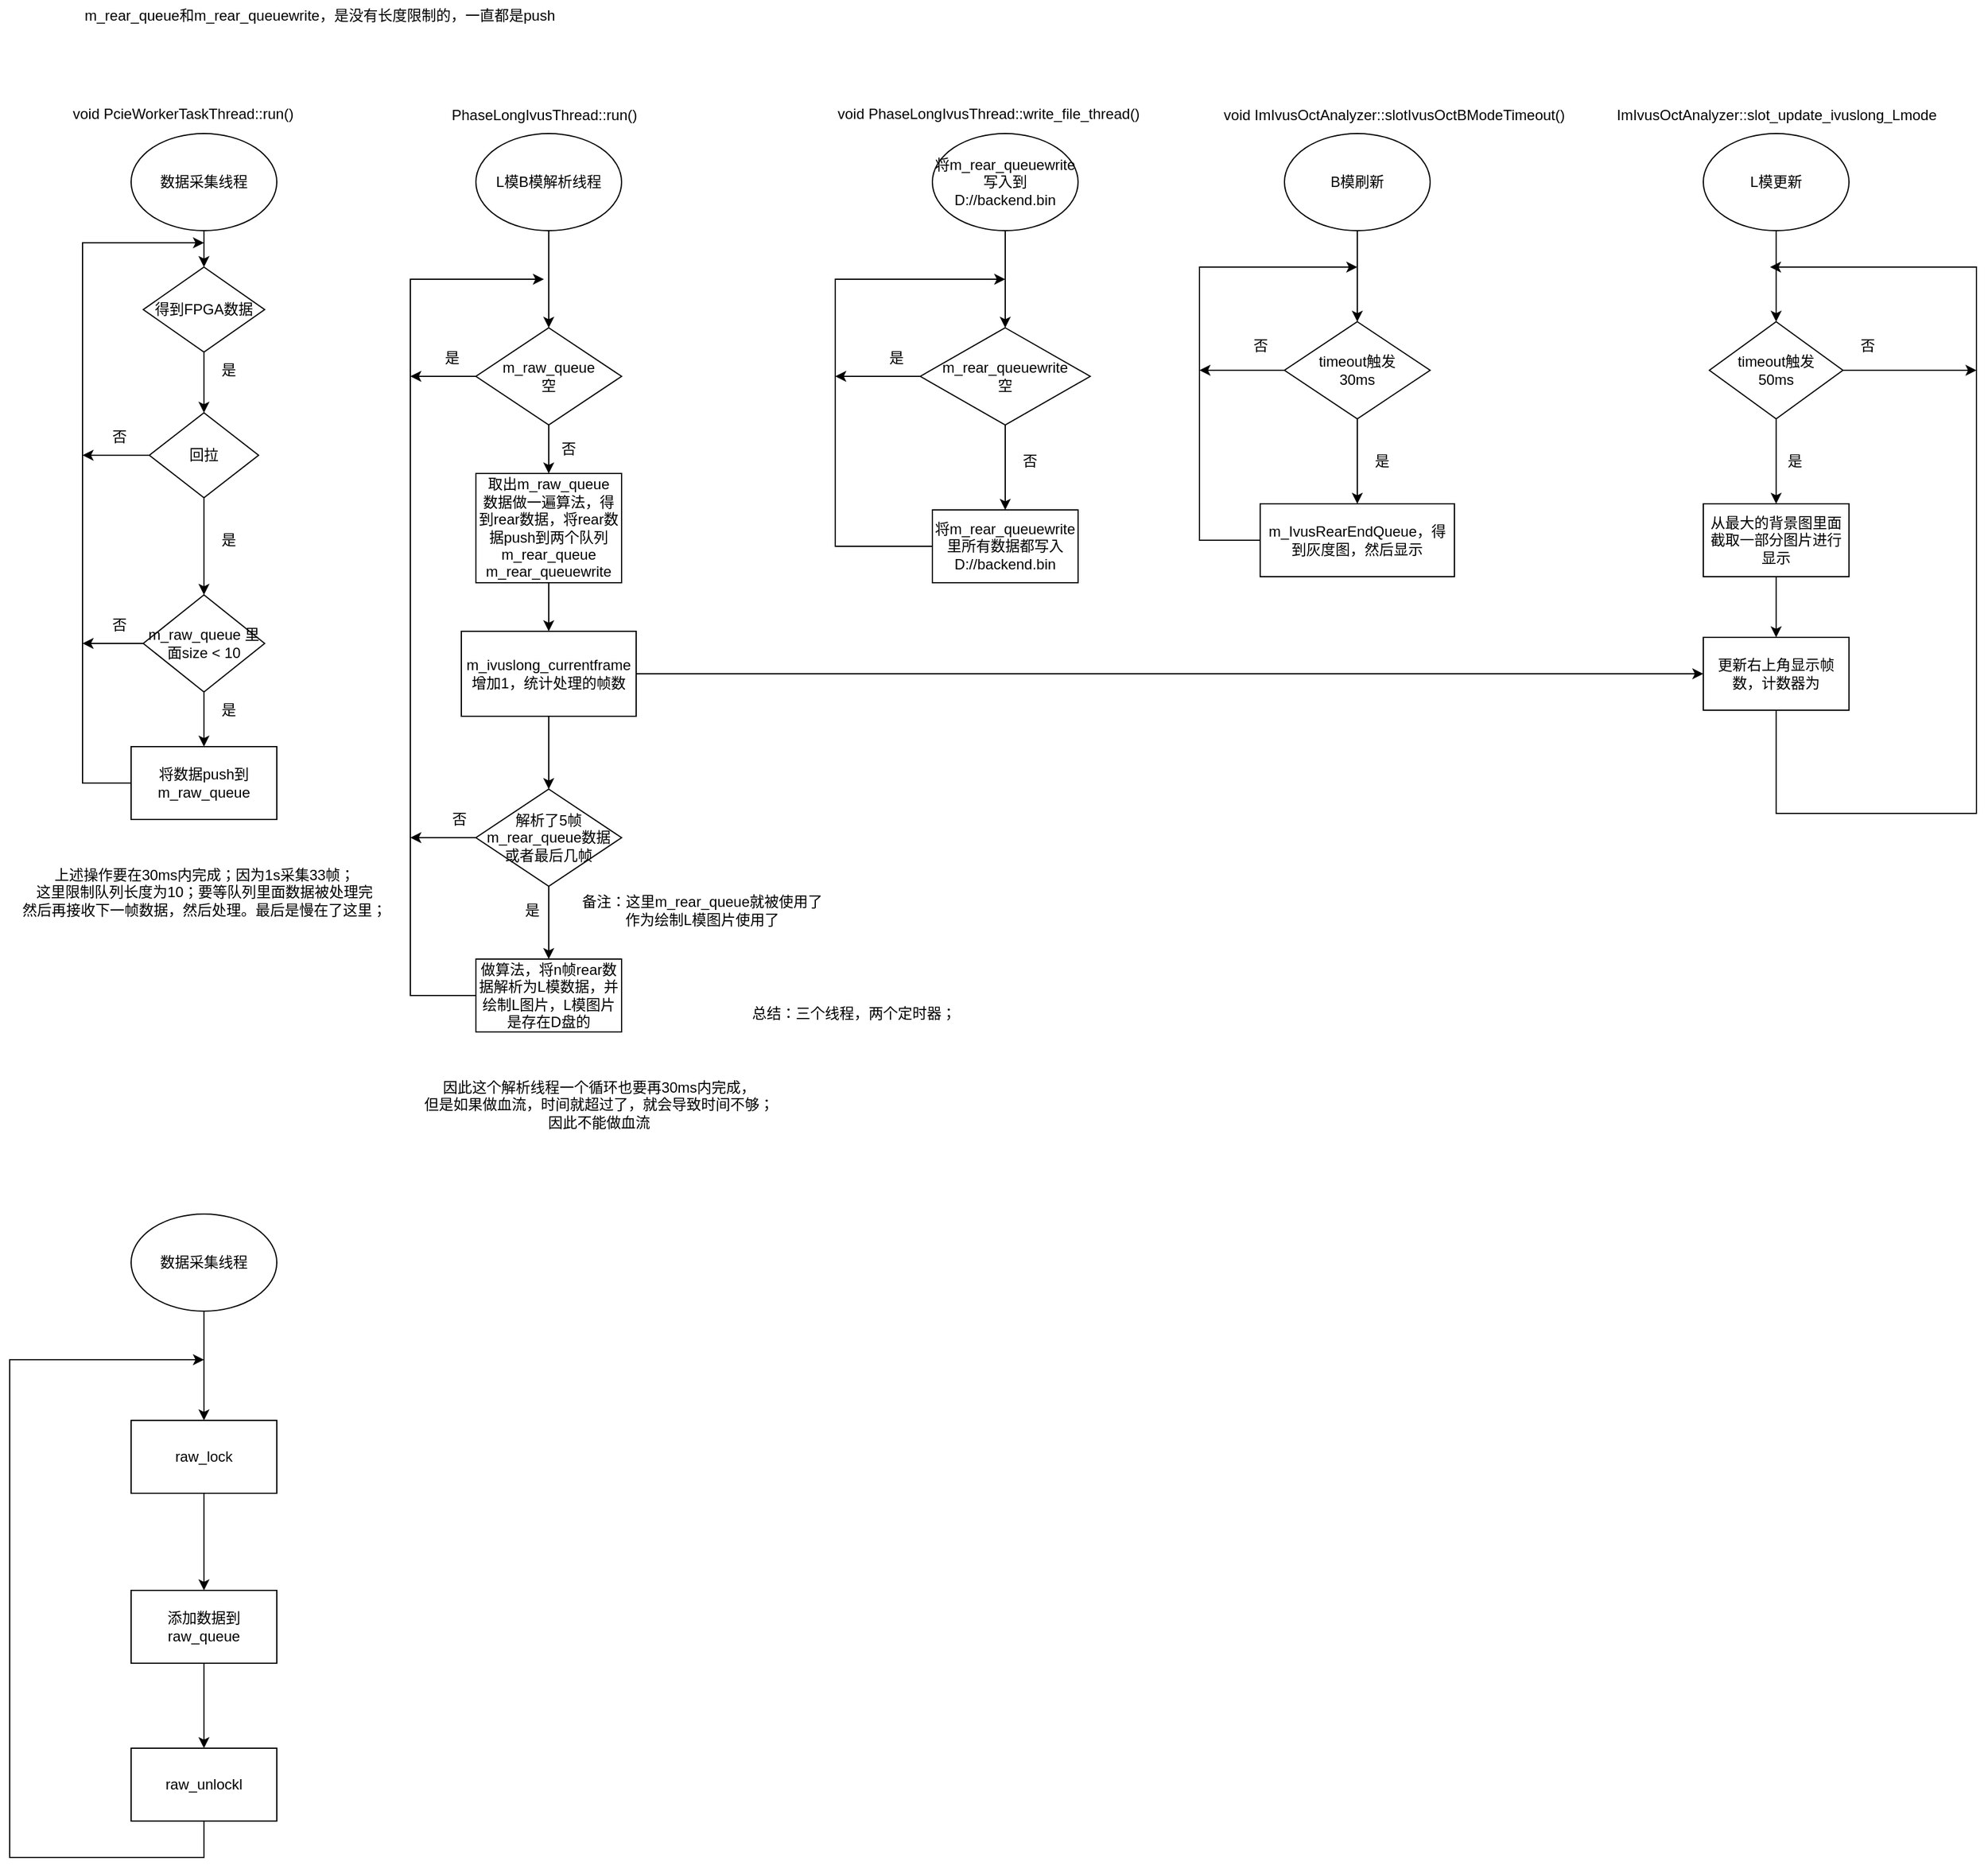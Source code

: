 <mxfile version="20.8.23" type="github">
  <diagram name="第 1 页" id="8jlNIsnWA2ENxNNo2rSE">
    <mxGraphModel dx="1687" dy="833" grid="1" gridSize="10" guides="1" tooltips="1" connect="1" arrows="1" fold="1" page="0" pageScale="1" pageWidth="827" pageHeight="1169" math="0" shadow="0">
      <root>
        <mxCell id="0" />
        <mxCell id="1" parent="0" />
        <mxCell id="tGeUGz7FxUVsNur8womr-3" value="" style="edgeStyle=orthogonalEdgeStyle;rounded=0;orthogonalLoop=1;jettySize=auto;html=1;" parent="1" source="tGeUGz7FxUVsNur8womr-1" edge="1">
          <mxGeometry relative="1" as="geometry">
            <mxPoint x="190" y="220" as="targetPoint" />
          </mxGeometry>
        </mxCell>
        <mxCell id="tGeUGz7FxUVsNur8womr-1" value="数据采集线程" style="ellipse;whiteSpace=wrap;html=1;" parent="1" vertex="1">
          <mxGeometry x="130" y="110" width="120" height="80" as="geometry" />
        </mxCell>
        <mxCell id="tGeUGz7FxUVsNur8womr-8" value="" style="edgeStyle=orthogonalEdgeStyle;rounded=0;orthogonalLoop=1;jettySize=auto;html=1;" parent="1" source="tGeUGz7FxUVsNur8womr-6" edge="1">
          <mxGeometry relative="1" as="geometry">
            <mxPoint x="190" y="340" as="targetPoint" />
          </mxGeometry>
        </mxCell>
        <mxCell id="tGeUGz7FxUVsNur8womr-6" value="得到FPGA数据" style="rhombus;whiteSpace=wrap;html=1;" parent="1" vertex="1">
          <mxGeometry x="140" y="220" width="100" height="70" as="geometry" />
        </mxCell>
        <mxCell id="tGeUGz7FxUVsNur8womr-18" value="" style="edgeStyle=orthogonalEdgeStyle;rounded=0;orthogonalLoop=1;jettySize=auto;html=1;" parent="1" source="tGeUGz7FxUVsNur8womr-9" edge="1">
          <mxGeometry relative="1" as="geometry">
            <mxPoint x="190" y="490.0" as="targetPoint" />
          </mxGeometry>
        </mxCell>
        <mxCell id="tGeUGz7FxUVsNur8womr-30" style="edgeStyle=orthogonalEdgeStyle;rounded=0;orthogonalLoop=1;jettySize=auto;html=1;" parent="1" source="tGeUGz7FxUVsNur8womr-9" edge="1">
          <mxGeometry relative="1" as="geometry">
            <mxPoint x="90" y="375" as="targetPoint" />
          </mxGeometry>
        </mxCell>
        <mxCell id="tGeUGz7FxUVsNur8womr-9" value="回拉" style="rhombus;whiteSpace=wrap;html=1;" parent="1" vertex="1">
          <mxGeometry x="145" y="340" width="90" height="70" as="geometry" />
        </mxCell>
        <mxCell id="tGeUGz7FxUVsNur8womr-12" value="是" style="text;html=1;align=center;verticalAlign=middle;resizable=0;points=[];autosize=1;strokeColor=none;fillColor=none;" parent="1" vertex="1">
          <mxGeometry x="190" y="430" width="40" height="30" as="geometry" />
        </mxCell>
        <mxCell id="tGeUGz7FxUVsNur8womr-13" value="是" style="text;html=1;align=center;verticalAlign=middle;resizable=0;points=[];autosize=1;strokeColor=none;fillColor=none;" parent="1" vertex="1">
          <mxGeometry x="190" y="290" width="40" height="30" as="geometry" />
        </mxCell>
        <mxCell id="tGeUGz7FxUVsNur8womr-29" style="edgeStyle=orthogonalEdgeStyle;rounded=0;orthogonalLoop=1;jettySize=auto;html=1;" parent="1" source="tGeUGz7FxUVsNur8womr-24" edge="1">
          <mxGeometry relative="1" as="geometry">
            <mxPoint x="190" y="200" as="targetPoint" />
            <Array as="points">
              <mxPoint x="90" y="645" />
              <mxPoint x="90" y="200" />
            </Array>
          </mxGeometry>
        </mxCell>
        <mxCell id="tGeUGz7FxUVsNur8womr-24" value="将数据push到m_raw_queue" style="rounded=0;whiteSpace=wrap;html=1;" parent="1" vertex="1">
          <mxGeometry x="130" y="615" width="120" height="60" as="geometry" />
        </mxCell>
        <mxCell id="tGeUGz7FxUVsNur8womr-28" style="edgeStyle=orthogonalEdgeStyle;rounded=0;orthogonalLoop=1;jettySize=auto;html=1;entryX=0.5;entryY=0;entryDx=0;entryDy=0;" parent="1" source="tGeUGz7FxUVsNur8womr-27" target="tGeUGz7FxUVsNur8womr-24" edge="1">
          <mxGeometry relative="1" as="geometry" />
        </mxCell>
        <mxCell id="tGeUGz7FxUVsNur8womr-31" style="edgeStyle=orthogonalEdgeStyle;rounded=0;orthogonalLoop=1;jettySize=auto;html=1;" parent="1" source="tGeUGz7FxUVsNur8womr-27" edge="1">
          <mxGeometry relative="1" as="geometry">
            <mxPoint x="90" y="530" as="targetPoint" />
          </mxGeometry>
        </mxCell>
        <mxCell id="tGeUGz7FxUVsNur8womr-27" value="m_raw_queue 里面size &amp;lt; 10" style="rhombus;whiteSpace=wrap;html=1;" parent="1" vertex="1">
          <mxGeometry x="140" y="490" width="100" height="80" as="geometry" />
        </mxCell>
        <mxCell id="tGeUGz7FxUVsNur8womr-32" value="否" style="text;html=1;align=center;verticalAlign=middle;resizable=0;points=[];autosize=1;strokeColor=none;fillColor=none;" parent="1" vertex="1">
          <mxGeometry x="100" y="345" width="40" height="30" as="geometry" />
        </mxCell>
        <mxCell id="tGeUGz7FxUVsNur8womr-33" value="否" style="text;html=1;align=center;verticalAlign=middle;resizable=0;points=[];autosize=1;strokeColor=none;fillColor=none;" parent="1" vertex="1">
          <mxGeometry x="100" y="500" width="40" height="30" as="geometry" />
        </mxCell>
        <mxCell id="tGeUGz7FxUVsNur8womr-34" value="是" style="text;html=1;align=center;verticalAlign=middle;resizable=0;points=[];autosize=1;strokeColor=none;fillColor=none;" parent="1" vertex="1">
          <mxGeometry x="190" y="570" width="40" height="30" as="geometry" />
        </mxCell>
        <mxCell id="tGeUGz7FxUVsNur8womr-35" value="void PcieWorkerTaskThread::run()" style="text;whiteSpace=wrap;html=1;" parent="1" vertex="1">
          <mxGeometry x="80" y="80" width="220" height="40" as="geometry" />
        </mxCell>
        <mxCell id="tGeUGz7FxUVsNur8womr-36" value="PhaseLongIvusThread::run()" style="text;html=1;align=center;verticalAlign=middle;resizable=0;points=[];autosize=1;strokeColor=none;fillColor=none;" parent="1" vertex="1">
          <mxGeometry x="380" y="80" width="180" height="30" as="geometry" />
        </mxCell>
        <mxCell id="tGeUGz7FxUVsNur8womr-40" value="" style="edgeStyle=orthogonalEdgeStyle;rounded=0;orthogonalLoop=1;jettySize=auto;html=1;" parent="1" source="tGeUGz7FxUVsNur8womr-37" target="tGeUGz7FxUVsNur8womr-39" edge="1">
          <mxGeometry relative="1" as="geometry" />
        </mxCell>
        <mxCell id="tGeUGz7FxUVsNur8womr-37" value="L模B模解析线程" style="ellipse;whiteSpace=wrap;html=1;" parent="1" vertex="1">
          <mxGeometry x="414" y="110" width="120" height="80" as="geometry" />
        </mxCell>
        <mxCell id="tGeUGz7FxUVsNur8womr-42" value="" style="edgeStyle=orthogonalEdgeStyle;rounded=0;orthogonalLoop=1;jettySize=auto;html=1;" parent="1" source="tGeUGz7FxUVsNur8womr-39" target="tGeUGz7FxUVsNur8womr-41" edge="1">
          <mxGeometry relative="1" as="geometry" />
        </mxCell>
        <mxCell id="tGeUGz7FxUVsNur8womr-50" style="edgeStyle=orthogonalEdgeStyle;rounded=0;orthogonalLoop=1;jettySize=auto;html=1;exitX=0;exitY=0.5;exitDx=0;exitDy=0;" parent="1" source="tGeUGz7FxUVsNur8womr-48" edge="1">
          <mxGeometry relative="1" as="geometry">
            <mxPoint x="470" y="230" as="targetPoint" />
            <mxPoint x="360" y="760" as="sourcePoint" />
            <Array as="points">
              <mxPoint x="360" y="820" />
              <mxPoint x="360" y="230" />
            </Array>
          </mxGeometry>
        </mxCell>
        <mxCell id="tGeUGz7FxUVsNur8womr-53" style="edgeStyle=orthogonalEdgeStyle;rounded=0;orthogonalLoop=1;jettySize=auto;html=1;" parent="1" source="tGeUGz7FxUVsNur8womr-39" edge="1">
          <mxGeometry relative="1" as="geometry">
            <mxPoint x="360" y="310" as="targetPoint" />
          </mxGeometry>
        </mxCell>
        <mxCell id="tGeUGz7FxUVsNur8womr-39" value="m_raw_queue&lt;br&gt;空" style="rhombus;whiteSpace=wrap;html=1;" parent="1" vertex="1">
          <mxGeometry x="414" y="270" width="120" height="80" as="geometry" />
        </mxCell>
        <mxCell id="pzW2GILvTxbZ9ikMvrB7-5" value="" style="edgeStyle=orthogonalEdgeStyle;rounded=0;orthogonalLoop=1;jettySize=auto;html=1;" parent="1" source="tGeUGz7FxUVsNur8womr-41" target="pzW2GILvTxbZ9ikMvrB7-4" edge="1">
          <mxGeometry relative="1" as="geometry" />
        </mxCell>
        <mxCell id="tGeUGz7FxUVsNur8womr-41" value="取出m_raw_queue&lt;br&gt;数据做一遍算法，得到rear数据，将rear数据push到两个队列&lt;br&gt;m_rear_queue&lt;br style=&quot;border-color: var(--border-color);&quot;&gt;m_rear_queuewrite" style="whiteSpace=wrap;html=1;" parent="1" vertex="1">
          <mxGeometry x="414" y="390" width="120" height="90" as="geometry" />
        </mxCell>
        <mxCell id="tGeUGz7FxUVsNur8womr-49" value="" style="edgeStyle=orthogonalEdgeStyle;rounded=0;orthogonalLoop=1;jettySize=auto;html=1;" parent="1" source="tGeUGz7FxUVsNur8womr-46" target="tGeUGz7FxUVsNur8womr-48" edge="1">
          <mxGeometry relative="1" as="geometry" />
        </mxCell>
        <mxCell id="pzW2GILvTxbZ9ikMvrB7-7" style="edgeStyle=orthogonalEdgeStyle;rounded=0;orthogonalLoop=1;jettySize=auto;html=1;" parent="1" source="tGeUGz7FxUVsNur8womr-46" edge="1">
          <mxGeometry relative="1" as="geometry">
            <mxPoint x="360" y="690" as="targetPoint" />
          </mxGeometry>
        </mxCell>
        <mxCell id="tGeUGz7FxUVsNur8womr-46" value="解析了5帧m_rear_queue数据&lt;br&gt;或者最后几帧" style="rhombus;whiteSpace=wrap;html=1;" parent="1" vertex="1">
          <mxGeometry x="414" y="650" width="120" height="80" as="geometry" />
        </mxCell>
        <mxCell id="tGeUGz7FxUVsNur8womr-48" value="做算法，将n帧rear数据解析为L模数据，并绘制L图片，L模图片是存在D盘的" style="whiteSpace=wrap;html=1;" parent="1" vertex="1">
          <mxGeometry x="414" y="790" width="120" height="60" as="geometry" />
        </mxCell>
        <mxCell id="tGeUGz7FxUVsNur8womr-54" value="否" style="text;html=1;align=center;verticalAlign=middle;resizable=0;points=[];autosize=1;strokeColor=none;fillColor=none;" parent="1" vertex="1">
          <mxGeometry x="470" y="355" width="40" height="30" as="geometry" />
        </mxCell>
        <mxCell id="tGeUGz7FxUVsNur8womr-55" value="是" style="text;html=1;align=center;verticalAlign=middle;resizable=0;points=[];autosize=1;strokeColor=none;fillColor=none;" parent="1" vertex="1">
          <mxGeometry x="374" y="280" width="40" height="30" as="geometry" />
        </mxCell>
        <mxCell id="tGeUGz7FxUVsNur8womr-56" value="否" style="text;html=1;align=center;verticalAlign=middle;resizable=0;points=[];autosize=1;strokeColor=none;fillColor=none;" parent="1" vertex="1">
          <mxGeometry x="380" y="660" width="40" height="30" as="geometry" />
        </mxCell>
        <mxCell id="tGeUGz7FxUVsNur8womr-57" value="是" style="text;html=1;align=center;verticalAlign=middle;resizable=0;points=[];autosize=1;strokeColor=none;fillColor=none;" parent="1" vertex="1">
          <mxGeometry x="440" y="735" width="40" height="30" as="geometry" />
        </mxCell>
        <mxCell id="tGeUGz7FxUVsNur8womr-58" value="备注：这里m_rear_queue就被使用了&lt;br&gt;作为绘制L模图片使用了" style="text;html=1;align=center;verticalAlign=middle;resizable=0;points=[];autosize=1;strokeColor=none;fillColor=none;" parent="1" vertex="1">
          <mxGeometry x="490" y="730" width="220" height="40" as="geometry" />
        </mxCell>
        <mxCell id="tGeUGz7FxUVsNur8womr-59" value="void PhaseLongIvusThread::write_file_thread()" style="text;whiteSpace=wrap;html=1;" parent="1" vertex="1">
          <mxGeometry x="710" y="80" width="280" height="30" as="geometry" />
        </mxCell>
        <mxCell id="tGeUGz7FxUVsNur8womr-62" value="" style="edgeStyle=orthogonalEdgeStyle;rounded=0;orthogonalLoop=1;jettySize=auto;html=1;" parent="1" source="tGeUGz7FxUVsNur8womr-60" target="tGeUGz7FxUVsNur8womr-61" edge="1">
          <mxGeometry relative="1" as="geometry" />
        </mxCell>
        <mxCell id="tGeUGz7FxUVsNur8womr-60" value="将m_rear_queuewrite&lt;br&gt;写入到D://backend.bin" style="ellipse;whiteSpace=wrap;html=1;" parent="1" vertex="1">
          <mxGeometry x="790" y="110" width="120" height="80" as="geometry" />
        </mxCell>
        <mxCell id="tGeUGz7FxUVsNur8womr-64" value="" style="edgeStyle=orthogonalEdgeStyle;rounded=0;orthogonalLoop=1;jettySize=auto;html=1;" parent="1" source="tGeUGz7FxUVsNur8womr-61" target="tGeUGz7FxUVsNur8womr-63" edge="1">
          <mxGeometry relative="1" as="geometry" />
        </mxCell>
        <mxCell id="tGeUGz7FxUVsNur8womr-66" style="edgeStyle=orthogonalEdgeStyle;rounded=0;orthogonalLoop=1;jettySize=auto;html=1;" parent="1" source="tGeUGz7FxUVsNur8womr-61" edge="1">
          <mxGeometry relative="1" as="geometry">
            <mxPoint x="710" y="310" as="targetPoint" />
          </mxGeometry>
        </mxCell>
        <mxCell id="tGeUGz7FxUVsNur8womr-61" value="m_rear_queuewrite&lt;br&gt;空" style="rhombus;whiteSpace=wrap;html=1;" parent="1" vertex="1">
          <mxGeometry x="780" y="270" width="140" height="80" as="geometry" />
        </mxCell>
        <mxCell id="tGeUGz7FxUVsNur8womr-65" style="edgeStyle=orthogonalEdgeStyle;rounded=0;orthogonalLoop=1;jettySize=auto;html=1;" parent="1" source="tGeUGz7FxUVsNur8womr-63" edge="1">
          <mxGeometry relative="1" as="geometry">
            <mxPoint x="850" y="230" as="targetPoint" />
            <Array as="points">
              <mxPoint x="710" y="450" />
              <mxPoint x="710" y="230" />
            </Array>
          </mxGeometry>
        </mxCell>
        <mxCell id="tGeUGz7FxUVsNur8womr-63" value="将m_rear_queuewrite&lt;br&gt;里所有数据都写入&lt;br&gt;D://backend.bin" style="whiteSpace=wrap;html=1;" parent="1" vertex="1">
          <mxGeometry x="790" y="420" width="120" height="60" as="geometry" />
        </mxCell>
        <mxCell id="tGeUGz7FxUVsNur8womr-67" value="是" style="text;html=1;align=center;verticalAlign=middle;resizable=0;points=[];autosize=1;strokeColor=none;fillColor=none;" parent="1" vertex="1">
          <mxGeometry x="740" y="280" width="40" height="30" as="geometry" />
        </mxCell>
        <mxCell id="tGeUGz7FxUVsNur8womr-68" value="否" style="text;html=1;align=center;verticalAlign=middle;resizable=0;points=[];autosize=1;strokeColor=none;fillColor=none;" parent="1" vertex="1">
          <mxGeometry x="850" y="365" width="40" height="30" as="geometry" />
        </mxCell>
        <mxCell id="tGeUGz7FxUVsNur8womr-69" value="m_rear_queue和&lt;span style=&quot;&quot;&gt;m_rear_queuewrite，是没有长度限制的，一直都是push&lt;br&gt;&lt;br&gt;&lt;/span&gt;" style="text;html=1;align=center;verticalAlign=middle;resizable=0;points=[];autosize=1;strokeColor=none;fillColor=none;" parent="1" vertex="1">
          <mxGeometry x="80" width="410" height="40" as="geometry" />
        </mxCell>
        <mxCell id="tGeUGz7FxUVsNur8womr-78" value="" style="edgeStyle=orthogonalEdgeStyle;rounded=0;orthogonalLoop=1;jettySize=auto;html=1;" parent="1" source="tGeUGz7FxUVsNur8womr-70" target="tGeUGz7FxUVsNur8womr-77" edge="1">
          <mxGeometry relative="1" as="geometry" />
        </mxCell>
        <mxCell id="tGeUGz7FxUVsNur8womr-70" value="B模刷新" style="ellipse;whiteSpace=wrap;html=1;" parent="1" vertex="1">
          <mxGeometry x="1080" y="110" width="120" height="80" as="geometry" />
        </mxCell>
        <mxCell id="tGeUGz7FxUVsNur8womr-73" value="void ImIvusOctAnalyzer::slotIvusOctBModeTimeout()" style="text;html=1;align=center;verticalAlign=middle;resizable=0;points=[];autosize=1;strokeColor=none;fillColor=none;" parent="1" vertex="1">
          <mxGeometry x="1020" y="80" width="300" height="30" as="geometry" />
        </mxCell>
        <mxCell id="tGeUGz7FxUVsNur8womr-80" style="edgeStyle=orthogonalEdgeStyle;rounded=0;orthogonalLoop=1;jettySize=auto;html=1;" parent="1" source="tGeUGz7FxUVsNur8womr-74" edge="1">
          <mxGeometry relative="1" as="geometry">
            <mxPoint x="1140" y="220" as="targetPoint" />
            <Array as="points">
              <mxPoint x="1010" y="445" />
              <mxPoint x="1010" y="220" />
            </Array>
          </mxGeometry>
        </mxCell>
        <mxCell id="tGeUGz7FxUVsNur8womr-74" value="m_IvusRearEndQueue，得到灰度图，然后显示" style="whiteSpace=wrap;html=1;" parent="1" vertex="1">
          <mxGeometry x="1060" y="415" width="160" height="60" as="geometry" />
        </mxCell>
        <mxCell id="tGeUGz7FxUVsNur8womr-79" style="edgeStyle=orthogonalEdgeStyle;rounded=0;orthogonalLoop=1;jettySize=auto;html=1;entryX=0.5;entryY=0;entryDx=0;entryDy=0;" parent="1" source="tGeUGz7FxUVsNur8womr-77" target="tGeUGz7FxUVsNur8womr-74" edge="1">
          <mxGeometry relative="1" as="geometry" />
        </mxCell>
        <mxCell id="tGeUGz7FxUVsNur8womr-81" style="edgeStyle=orthogonalEdgeStyle;rounded=0;orthogonalLoop=1;jettySize=auto;html=1;exitX=0;exitY=0.5;exitDx=0;exitDy=0;" parent="1" source="tGeUGz7FxUVsNur8womr-77" edge="1">
          <mxGeometry relative="1" as="geometry">
            <mxPoint x="1010" y="305" as="targetPoint" />
          </mxGeometry>
        </mxCell>
        <mxCell id="tGeUGz7FxUVsNur8womr-77" value="timeout触发&lt;br&gt;30ms" style="rhombus;whiteSpace=wrap;html=1;" parent="1" vertex="1">
          <mxGeometry x="1080" y="265" width="120" height="80" as="geometry" />
        </mxCell>
        <mxCell id="tGeUGz7FxUVsNur8womr-82" value="是" style="text;html=1;align=center;verticalAlign=middle;resizable=0;points=[];autosize=1;strokeColor=none;fillColor=none;" parent="1" vertex="1">
          <mxGeometry x="1140" y="365" width="40" height="30" as="geometry" />
        </mxCell>
        <mxCell id="tGeUGz7FxUVsNur8womr-83" value="否" style="text;html=1;align=center;verticalAlign=middle;resizable=0;points=[];autosize=1;strokeColor=none;fillColor=none;" parent="1" vertex="1">
          <mxGeometry x="1040" y="270" width="40" height="30" as="geometry" />
        </mxCell>
        <mxCell id="tGeUGz7FxUVsNur8womr-90" value="" style="edgeStyle=orthogonalEdgeStyle;rounded=0;orthogonalLoop=1;jettySize=auto;html=1;" parent="1" source="tGeUGz7FxUVsNur8womr-84" target="tGeUGz7FxUVsNur8womr-89" edge="1">
          <mxGeometry relative="1" as="geometry" />
        </mxCell>
        <mxCell id="tGeUGz7FxUVsNur8womr-84" value="L模更新" style="ellipse;whiteSpace=wrap;html=1;" parent="1" vertex="1">
          <mxGeometry x="1425" y="110" width="120" height="80" as="geometry" />
        </mxCell>
        <mxCell id="tGeUGz7FxUVsNur8womr-85" value="ImIvusOctAnalyzer::slot_update_ivuslong_Lmode" style="text;html=1;align=center;verticalAlign=middle;resizable=0;points=[];autosize=1;strokeColor=none;fillColor=none;" parent="1" vertex="1">
          <mxGeometry x="1340" y="80" width="290" height="30" as="geometry" />
        </mxCell>
        <mxCell id="tGeUGz7FxUVsNur8womr-92" value="" style="edgeStyle=orthogonalEdgeStyle;rounded=0;orthogonalLoop=1;jettySize=auto;html=1;" parent="1" source="tGeUGz7FxUVsNur8womr-89" target="tGeUGz7FxUVsNur8womr-91" edge="1">
          <mxGeometry relative="1" as="geometry" />
        </mxCell>
        <mxCell id="pzW2GILvTxbZ9ikMvrB7-9" style="edgeStyle=orthogonalEdgeStyle;rounded=0;orthogonalLoop=1;jettySize=auto;html=1;" parent="1" source="tGeUGz7FxUVsNur8womr-89" edge="1">
          <mxGeometry relative="1" as="geometry">
            <mxPoint x="1650" y="305" as="targetPoint" />
          </mxGeometry>
        </mxCell>
        <mxCell id="tGeUGz7FxUVsNur8womr-89" value="timeout触发&lt;br&gt;50ms" style="rhombus;whiteSpace=wrap;html=1;" parent="1" vertex="1">
          <mxGeometry x="1430" y="265" width="110" height="80" as="geometry" />
        </mxCell>
        <mxCell id="tGeUGz7FxUVsNur8womr-93" style="edgeStyle=orthogonalEdgeStyle;rounded=0;orthogonalLoop=1;jettySize=auto;html=1;exitX=0.5;exitY=1;exitDx=0;exitDy=0;" parent="1" source="pzW2GILvTxbZ9ikMvrB7-1" edge="1">
          <mxGeometry relative="1" as="geometry">
            <mxPoint x="1480" y="220" as="targetPoint" />
            <Array as="points">
              <mxPoint x="1485" y="670" />
              <mxPoint x="1650" y="670" />
              <mxPoint x="1650" y="220" />
            </Array>
          </mxGeometry>
        </mxCell>
        <mxCell id="pzW2GILvTxbZ9ikMvrB7-2" value="" style="edgeStyle=orthogonalEdgeStyle;rounded=0;orthogonalLoop=1;jettySize=auto;html=1;" parent="1" source="tGeUGz7FxUVsNur8womr-91" target="pzW2GILvTxbZ9ikMvrB7-1" edge="1">
          <mxGeometry relative="1" as="geometry" />
        </mxCell>
        <mxCell id="tGeUGz7FxUVsNur8womr-91" value="从最大的背景图里面截取一部分图片进行显示" style="whiteSpace=wrap;html=1;" parent="1" vertex="1">
          <mxGeometry x="1425" y="415" width="120" height="60" as="geometry" />
        </mxCell>
        <mxCell id="tGeUGz7FxUVsNur8womr-95" value="否" style="text;html=1;align=center;verticalAlign=middle;resizable=0;points=[];autosize=1;strokeColor=none;fillColor=none;" parent="1" vertex="1">
          <mxGeometry x="1540" y="270" width="40" height="30" as="geometry" />
        </mxCell>
        <mxCell id="tGeUGz7FxUVsNur8womr-96" value="是" style="text;html=1;align=center;verticalAlign=middle;resizable=0;points=[];autosize=1;strokeColor=none;fillColor=none;" parent="1" vertex="1">
          <mxGeometry x="1480" y="365" width="40" height="30" as="geometry" />
        </mxCell>
        <mxCell id="tGeUGz7FxUVsNur8womr-97" value="总结：三个线程，两个定时器；" style="text;html=1;align=center;verticalAlign=middle;resizable=0;points=[];autosize=1;strokeColor=none;fillColor=none;" parent="1" vertex="1">
          <mxGeometry x="630" y="820" width="190" height="30" as="geometry" />
        </mxCell>
        <mxCell id="pzW2GILvTxbZ9ikMvrB7-1" value="更新右上角显示帧数，计数器为" style="whiteSpace=wrap;html=1;" parent="1" vertex="1">
          <mxGeometry x="1425" y="525" width="120" height="60" as="geometry" />
        </mxCell>
        <mxCell id="pzW2GILvTxbZ9ikMvrB7-6" style="edgeStyle=orthogonalEdgeStyle;rounded=0;orthogonalLoop=1;jettySize=auto;html=1;entryX=0.5;entryY=0;entryDx=0;entryDy=0;" parent="1" source="pzW2GILvTxbZ9ikMvrB7-4" target="tGeUGz7FxUVsNur8womr-46" edge="1">
          <mxGeometry relative="1" as="geometry" />
        </mxCell>
        <mxCell id="pzW2GILvTxbZ9ikMvrB7-8" style="edgeStyle=orthogonalEdgeStyle;rounded=0;orthogonalLoop=1;jettySize=auto;html=1;entryX=0;entryY=0.5;entryDx=0;entryDy=0;" parent="1" source="pzW2GILvTxbZ9ikMvrB7-4" target="pzW2GILvTxbZ9ikMvrB7-1" edge="1">
          <mxGeometry relative="1" as="geometry" />
        </mxCell>
        <mxCell id="pzW2GILvTxbZ9ikMvrB7-4" value="m_ivuslong_currentframe&lt;br&gt;增加1，统计处理的帧数" style="whiteSpace=wrap;html=1;" parent="1" vertex="1">
          <mxGeometry x="402" y="520" width="144" height="70" as="geometry" />
        </mxCell>
        <mxCell id="2DpM_3jne9sqFfvzke5W-2" value="上述操作要在30ms内完成；因为1s采集33帧；&lt;br&gt;这里限制队列长度为10；要等队列里面数据被处理完&lt;br&gt;然后再接收下一帧数据，然后处理。最后是慢在了这里；" style="text;html=1;align=center;verticalAlign=middle;resizable=0;points=[];autosize=1;strokeColor=none;fillColor=none;strokeWidth=1;" parent="1" vertex="1">
          <mxGeometry x="30" y="705" width="320" height="60" as="geometry" />
        </mxCell>
        <mxCell id="2DpM_3jne9sqFfvzke5W-4" value="因此这个解析线程一个循环也要再30ms内完成，&lt;br&gt;但是如果做血流，时间就超过了，就会导致时间不够；&lt;br&gt;因此不能做血流" style="text;html=1;align=center;verticalAlign=middle;resizable=0;points=[];autosize=1;strokeColor=none;fillColor=none;" parent="1" vertex="1">
          <mxGeometry x="360" y="880" width="310" height="60" as="geometry" />
        </mxCell>
        <mxCell id="-Hq6prVoXnEYSsVbxifs-4" value="" style="edgeStyle=orthogonalEdgeStyle;rounded=0;orthogonalLoop=1;jettySize=auto;html=1;" edge="1" parent="1" source="-Hq6prVoXnEYSsVbxifs-1" target="-Hq6prVoXnEYSsVbxifs-3">
          <mxGeometry relative="1" as="geometry" />
        </mxCell>
        <mxCell id="-Hq6prVoXnEYSsVbxifs-1" value="数据采集线程" style="ellipse;whiteSpace=wrap;html=1;" vertex="1" parent="1">
          <mxGeometry x="130" y="1000" width="120" height="80" as="geometry" />
        </mxCell>
        <mxCell id="-Hq6prVoXnEYSsVbxifs-9" value="" style="edgeStyle=orthogonalEdgeStyle;rounded=0;orthogonalLoop=1;jettySize=auto;html=1;" edge="1" parent="1" source="-Hq6prVoXnEYSsVbxifs-3" target="-Hq6prVoXnEYSsVbxifs-8">
          <mxGeometry relative="1" as="geometry" />
        </mxCell>
        <mxCell id="-Hq6prVoXnEYSsVbxifs-3" value="raw_lock" style="whiteSpace=wrap;html=1;" vertex="1" parent="1">
          <mxGeometry x="130" y="1170" width="120" height="60" as="geometry" />
        </mxCell>
        <mxCell id="-Hq6prVoXnEYSsVbxifs-7" style="edgeStyle=orthogonalEdgeStyle;rounded=0;orthogonalLoop=1;jettySize=auto;html=1;" edge="1" parent="1" source="-Hq6prVoXnEYSsVbxifs-5">
          <mxGeometry relative="1" as="geometry">
            <mxPoint x="190" y="1120" as="targetPoint" />
            <Array as="points">
              <mxPoint x="190" y="1530" />
              <mxPoint x="30" y="1530" />
              <mxPoint x="30" y="1120" />
            </Array>
          </mxGeometry>
        </mxCell>
        <mxCell id="-Hq6prVoXnEYSsVbxifs-5" value="raw_unlockl" style="whiteSpace=wrap;html=1;" vertex="1" parent="1">
          <mxGeometry x="130" y="1440" width="120" height="60" as="geometry" />
        </mxCell>
        <mxCell id="-Hq6prVoXnEYSsVbxifs-10" value="" style="edgeStyle=orthogonalEdgeStyle;rounded=0;orthogonalLoop=1;jettySize=auto;html=1;" edge="1" parent="1" source="-Hq6prVoXnEYSsVbxifs-8" target="-Hq6prVoXnEYSsVbxifs-5">
          <mxGeometry relative="1" as="geometry" />
        </mxCell>
        <mxCell id="-Hq6prVoXnEYSsVbxifs-8" value="添加数据到raw_queue" style="whiteSpace=wrap;html=1;" vertex="1" parent="1">
          <mxGeometry x="130" y="1310" width="120" height="60" as="geometry" />
        </mxCell>
      </root>
    </mxGraphModel>
  </diagram>
</mxfile>
